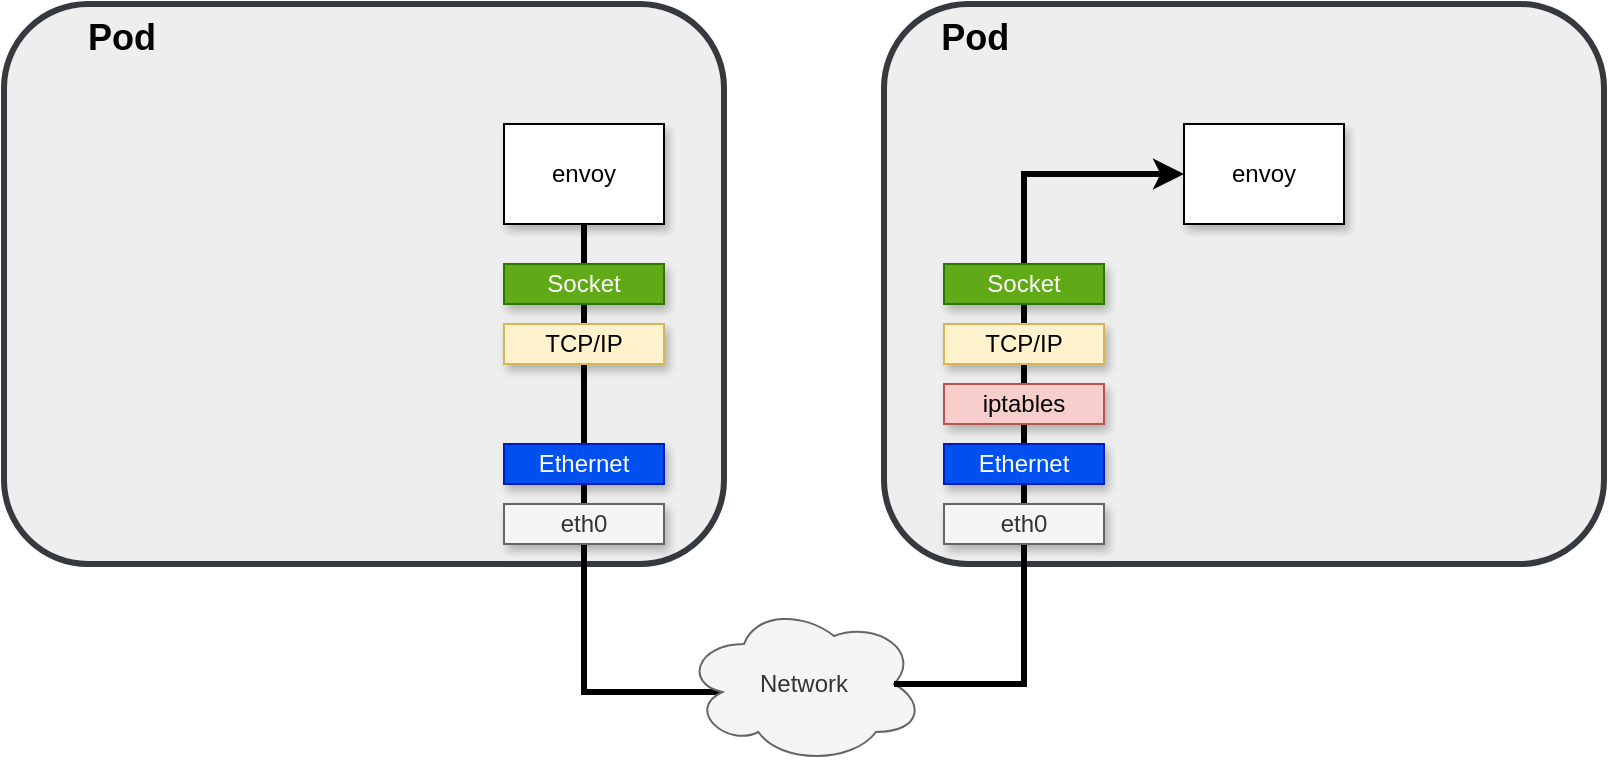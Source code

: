 <mxfile version="14.5.8" type="github">
  <diagram id="dJZ4lKQ9z3pydIXWiANU" name="Page-1">
    <mxGraphModel dx="1550" dy="873" grid="1" gridSize="10" guides="1" tooltips="1" connect="1" arrows="1" fold="1" page="1" pageScale="1" pageWidth="850" pageHeight="1100" math="0" shadow="0">
      <root>
        <mxCell id="0" />
        <mxCell id="1" parent="0" />
        <mxCell id="UAOD0tGjx3Fus3DF2MKg-2" value="&lt;font style=&quot;font-size: 18px&quot;&gt;&lt;b&gt;&amp;nbsp; &amp;nbsp; &amp;nbsp; &amp;nbsp; &lt;font style=&quot;font-size: 18px&quot;&gt;Pod&lt;/font&gt;&lt;/b&gt;&lt;/font&gt;" style="rounded=1;whiteSpace=wrap;html=1;align=left;verticalAlign=top;fontSize=13;strokeWidth=3;fillColor=#eeeeee;strokeColor=#36393d;" vertex="1" parent="1">
          <mxGeometry x="180" y="50" width="360" height="280" as="geometry" />
        </mxCell>
        <mxCell id="UAOD0tGjx3Fus3DF2MKg-14" style="edgeStyle=orthogonalEdgeStyle;rounded=0;orthogonalLoop=1;jettySize=auto;html=1;entryX=0.16;entryY=0.55;entryDx=0;entryDy=0;entryPerimeter=0;strokeColor=#000000;strokeWidth=3;endArrow=none;endFill=0;" edge="1" parent="1" source="UAOD0tGjx3Fus3DF2MKg-15" target="UAOD0tGjx3Fus3DF2MKg-30">
          <mxGeometry relative="1" as="geometry">
            <Array as="points">
              <mxPoint x="470" y="394" />
            </Array>
          </mxGeometry>
        </mxCell>
        <mxCell id="UAOD0tGjx3Fus3DF2MKg-15" value="envoy" style="rounded=0;whiteSpace=wrap;html=1;shadow=1;" vertex="1" parent="1">
          <mxGeometry x="430" y="110" width="80" height="50" as="geometry" />
        </mxCell>
        <mxCell id="UAOD0tGjx3Fus3DF2MKg-16" value="Socket" style="rounded=0;whiteSpace=wrap;html=1;fillColor=#60a917;strokeColor=#2D7600;fontColor=#ffffff;shadow=1;" vertex="1" parent="1">
          <mxGeometry x="430" y="180" width="80" height="20" as="geometry" />
        </mxCell>
        <mxCell id="UAOD0tGjx3Fus3DF2MKg-17" value="TCP/IP&lt;span style=&quot;color: rgba(0 , 0 , 0 , 0) ; font-family: monospace ; font-size: 0px&quot;&gt;%3CmxGraphModel%3E%3Croot%3E%3CmxCell%20id%3D%220%22%2F%3E%3CmxCell%20id%3D%221%22%20parent%3D%220%22%2F%3E%3CmxCell%20id%3D%222%22%20value%3D%22Socket%22%20style%3D%22rounded%3D0%3BwhiteSpace%3Dwrap%3Bhtml%3D1%3B%22%20vertex%3D%221%22%20parent%3D%221%22%3E%3CmxGeometry%20x%3D%22205%22%20y%3D%22180%22%20width%3D%2280%22%20height%3D%2220%22%20as%3D%22geometry%22%2F%3E%3C%2FmxCell%3E%3C%2Froot%3E%3C%2FmxGraphModel%3E&lt;/span&gt;" style="rounded=0;whiteSpace=wrap;html=1;fillColor=#fff2cc;strokeColor=#d6b656;shadow=1;" vertex="1" parent="1">
          <mxGeometry x="430" y="210" width="80" height="20" as="geometry" />
        </mxCell>
        <mxCell id="UAOD0tGjx3Fus3DF2MKg-19" value="Ethernet" style="rounded=0;whiteSpace=wrap;html=1;fillColor=#0050ef;strokeColor=#001DBC;fontColor=#ffffff;shadow=1;" vertex="1" parent="1">
          <mxGeometry x="430" y="270" width="80" height="20" as="geometry" />
        </mxCell>
        <mxCell id="UAOD0tGjx3Fus3DF2MKg-20" value="eth0" style="rounded=0;whiteSpace=wrap;html=1;fillColor=#f5f5f5;strokeColor=#666666;fontColor=#333333;shadow=1;" vertex="1" parent="1">
          <mxGeometry x="430" y="300" width="80" height="20" as="geometry" />
        </mxCell>
        <mxCell id="UAOD0tGjx3Fus3DF2MKg-21" value="&lt;span&gt;&amp;nbsp; &amp;nbsp; &amp;nbsp; &amp;nbsp;&amp;nbsp;&lt;/span&gt;&lt;b&gt;&lt;font style=&quot;font-size: 18px&quot;&gt;Pod&lt;/font&gt;&lt;/b&gt;" style="rounded=1;whiteSpace=wrap;html=1;align=left;verticalAlign=top;strokeWidth=3;fillColor=#eeeeee;strokeColor=#36393d;" vertex="1" parent="1">
          <mxGeometry x="620" y="50" width="360" height="280" as="geometry" />
        </mxCell>
        <mxCell id="UAOD0tGjx3Fus3DF2MKg-29" value="envoy" style="rounded=0;whiteSpace=wrap;html=1;shadow=1;" vertex="1" parent="1">
          <mxGeometry x="770" y="110" width="80" height="50" as="geometry" />
        </mxCell>
        <mxCell id="UAOD0tGjx3Fus3DF2MKg-30" value="Network" style="ellipse;shape=cloud;whiteSpace=wrap;html=1;fillColor=#f5f5f5;strokeColor=#666666;fontColor=#333333;" vertex="1" parent="1">
          <mxGeometry x="520" y="350" width="120" height="80" as="geometry" />
        </mxCell>
        <mxCell id="UAOD0tGjx3Fus3DF2MKg-31" style="edgeStyle=orthogonalEdgeStyle;rounded=0;orthogonalLoop=1;jettySize=auto;html=1;entryX=0;entryY=0.5;entryDx=0;entryDy=0;strokeColor=#000000;exitX=0.875;exitY=0.5;exitDx=0;exitDy=0;exitPerimeter=0;strokeWidth=3;" edge="1" parent="1" source="UAOD0tGjx3Fus3DF2MKg-30" target="UAOD0tGjx3Fus3DF2MKg-29">
          <mxGeometry relative="1" as="geometry">
            <Array as="points">
              <mxPoint x="690" y="390" />
              <mxPoint x="690" y="135" />
            </Array>
          </mxGeometry>
        </mxCell>
        <mxCell id="UAOD0tGjx3Fus3DF2MKg-32" value="Socket" style="rounded=0;whiteSpace=wrap;html=1;fillColor=#60a917;strokeColor=#2D7600;fontColor=#ffffff;shadow=1;" vertex="1" parent="1">
          <mxGeometry x="650" y="180" width="80" height="20" as="geometry" />
        </mxCell>
        <mxCell id="UAOD0tGjx3Fus3DF2MKg-33" value="TCP/IP&lt;span style=&quot;color: rgba(0 , 0 , 0 , 0) ; font-family: monospace ; font-size: 0px&quot;&gt;%3CmxGraphModel%3E%3Croot%3E%3CmxCell%20id%3D%220%22%2F%3E%3CmxCell%20id%3D%221%22%20parent%3D%220%22%2F%3E%3CmxCell%20id%3D%222%22%20value%3D%22Socket%22%20style%3D%22rounded%3D0%3BwhiteSpace%3Dwrap%3Bhtml%3D1%3B%22%20vertex%3D%221%22%20parent%3D%221%22%3E%3CmxGeometry%20x%3D%22205%22%20y%3D%22180%22%20width%3D%2280%22%20height%3D%2220%22%20as%3D%22geometry%22%2F%3E%3C%2FmxCell%3E%3C%2Froot%3E%3C%2FmxGraphModel%3E&lt;/span&gt;" style="rounded=0;whiteSpace=wrap;html=1;fillColor=#fff2cc;strokeColor=#d6b656;shadow=1;" vertex="1" parent="1">
          <mxGeometry x="650" y="210" width="80" height="20" as="geometry" />
        </mxCell>
        <mxCell id="UAOD0tGjx3Fus3DF2MKg-34" value="iptables" style="rounded=0;whiteSpace=wrap;html=1;fillColor=#f8cecc;strokeColor=#b85450;shadow=1;" vertex="1" parent="1">
          <mxGeometry x="650" y="240" width="80" height="20" as="geometry" />
        </mxCell>
        <mxCell id="UAOD0tGjx3Fus3DF2MKg-35" value="Ethernet" style="rounded=0;whiteSpace=wrap;html=1;fillColor=#0050ef;strokeColor=#001DBC;fontColor=#ffffff;shadow=1;" vertex="1" parent="1">
          <mxGeometry x="650" y="270" width="80" height="20" as="geometry" />
        </mxCell>
        <mxCell id="UAOD0tGjx3Fus3DF2MKg-36" value="eth0" style="rounded=0;whiteSpace=wrap;html=1;fillColor=#f5f5f5;strokeColor=#666666;fontColor=#333333;shadow=1;" vertex="1" parent="1">
          <mxGeometry x="650" y="300" width="80" height="20" as="geometry" />
        </mxCell>
      </root>
    </mxGraphModel>
  </diagram>
</mxfile>
